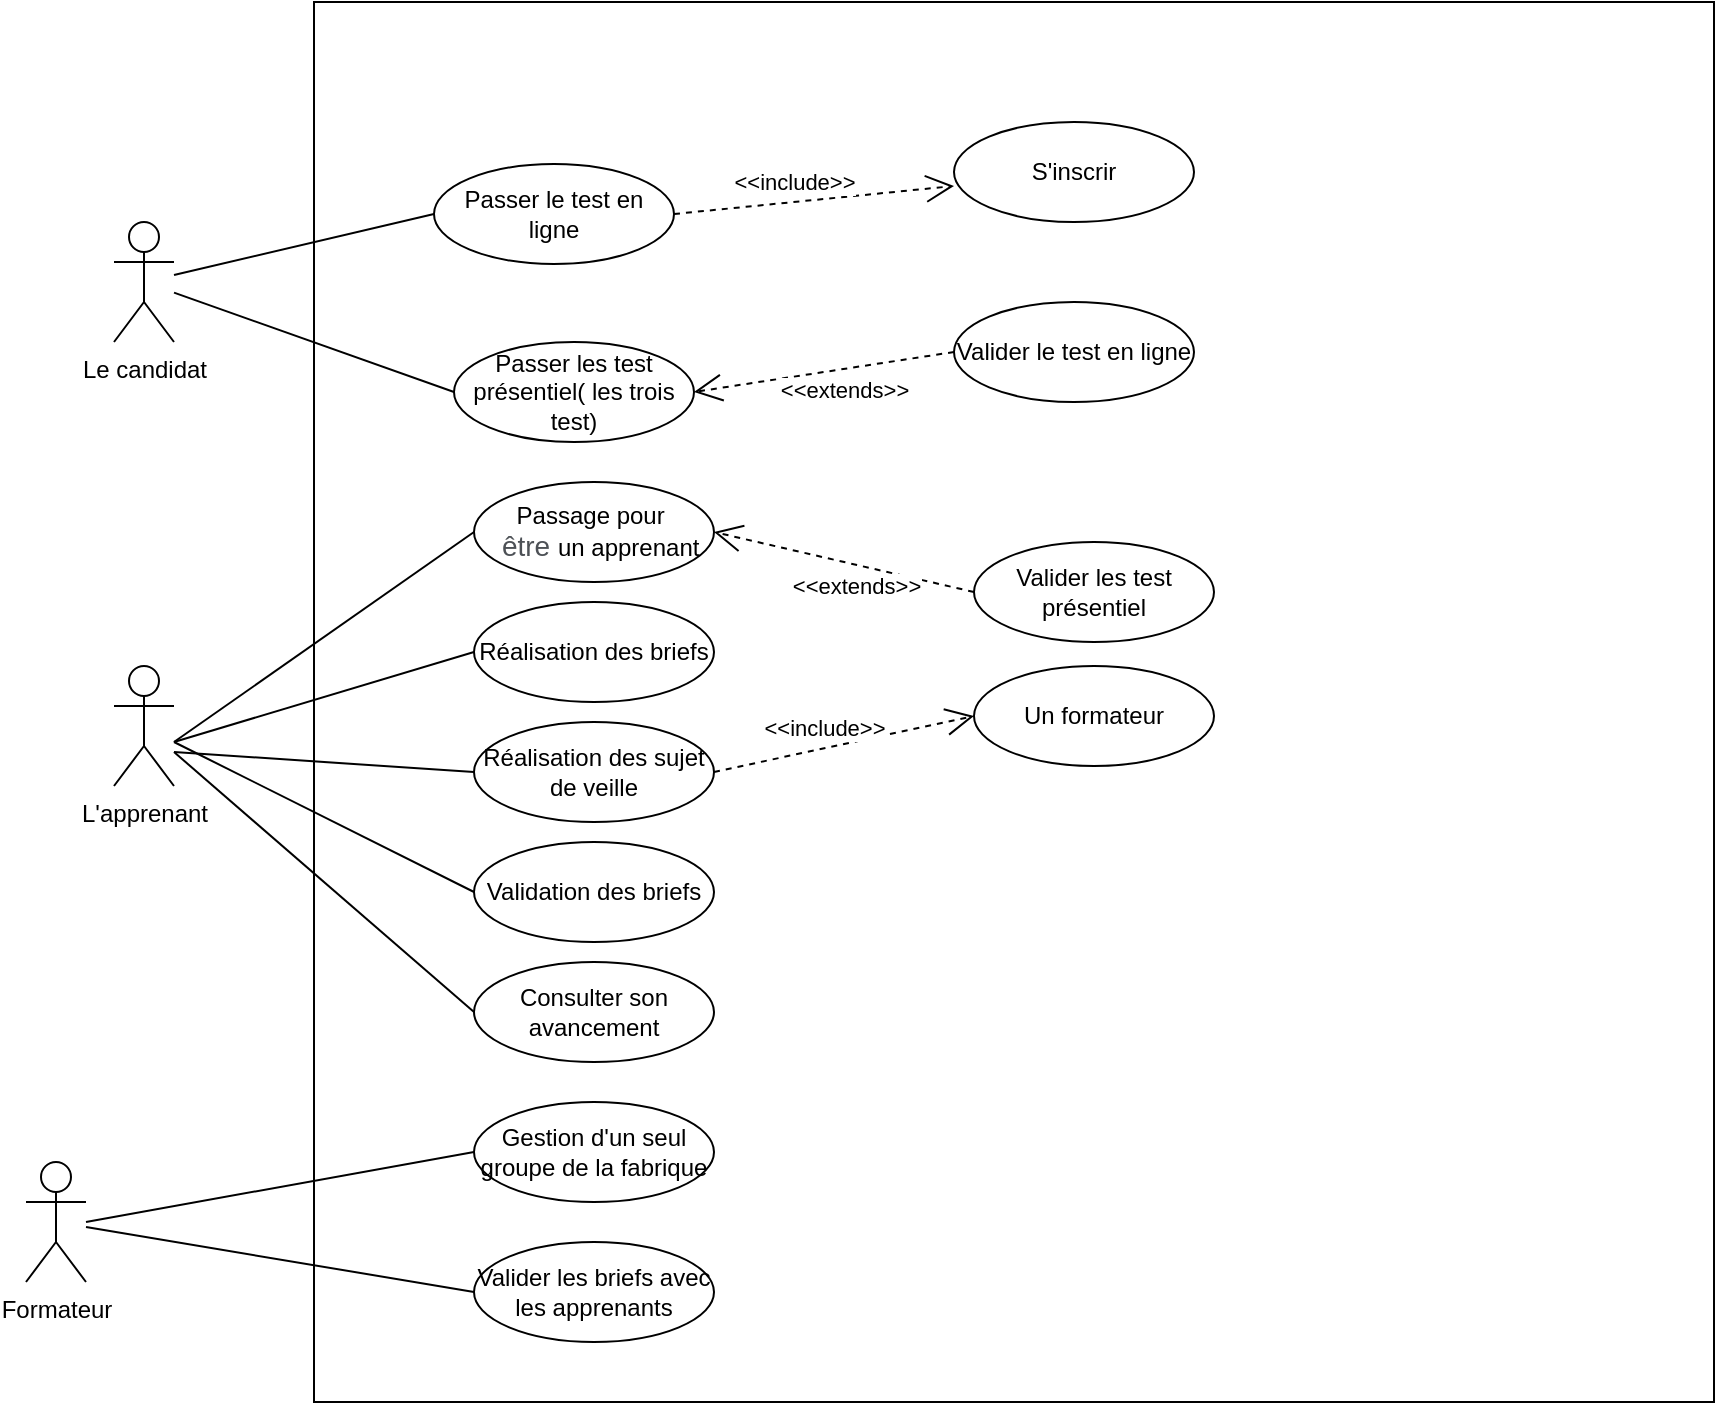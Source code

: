 <mxfile version="13.9.9" type="device"><diagram id="JybxBPHA8ZbV0gu_r9gj" name="Page-1"><mxGraphModel dx="1278" dy="607" grid="1" gridSize="10" guides="1" tooltips="1" connect="1" arrows="1" fold="1" page="1" pageScale="1" pageWidth="827" pageHeight="1169" math="0" shadow="0"><root><mxCell id="0"/><mxCell id="1" parent="0"/><mxCell id="Cu1W2n0oe6K_WsYi5K51-18" value="" style="whiteSpace=wrap;html=1;aspect=fixed;" vertex="1" parent="1"><mxGeometry x="200" y="40" width="700" height="700" as="geometry"/></mxCell><mxCell id="Cu1W2n0oe6K_WsYi5K51-29" value="Le candidat" style="shape=umlActor;verticalLabelPosition=bottom;verticalAlign=top;html=1;outlineConnect=0;" vertex="1" parent="1"><mxGeometry x="100" y="150" width="30" height="60" as="geometry"/></mxCell><mxCell id="Cu1W2n0oe6K_WsYi5K51-31" value="Passer le test en ligne" style="ellipse;whiteSpace=wrap;html=1;" vertex="1" parent="1"><mxGeometry x="260" y="121" width="120" height="50" as="geometry"/></mxCell><mxCell id="Cu1W2n0oe6K_WsYi5K51-35" value="" style="endArrow=none;html=1;entryX=0;entryY=0.5;entryDx=0;entryDy=0;" edge="1" parent="1" source="Cu1W2n0oe6K_WsYi5K51-29" target="Cu1W2n0oe6K_WsYi5K51-31"><mxGeometry width="50" height="50" relative="1" as="geometry"><mxPoint x="150" y="275" as="sourcePoint"/><mxPoint x="315" y="277.5" as="targetPoint"/><Array as="points"/></mxGeometry></mxCell><mxCell id="Cu1W2n0oe6K_WsYi5K51-37" value="L'apprenant" style="shape=umlActor;verticalLabelPosition=bottom;verticalAlign=top;html=1;outlineConnect=0;" vertex="1" parent="1"><mxGeometry x="100" y="372" width="30" height="60" as="geometry"/></mxCell><mxCell id="Cu1W2n0oe6K_WsYi5K51-38" value="Réalisation des sujet de veille" style="ellipse;whiteSpace=wrap;html=1;" vertex="1" parent="1"><mxGeometry x="280" y="400" width="120" height="50" as="geometry"/></mxCell><mxCell id="Cu1W2n0oe6K_WsYi5K51-39" value="Réalisation des briefs" style="ellipse;whiteSpace=wrap;html=1;" vertex="1" parent="1"><mxGeometry x="280" y="340" width="120" height="50" as="geometry"/></mxCell><mxCell id="Cu1W2n0oe6K_WsYi5K51-41" value="" style="endArrow=none;html=1;entryX=0;entryY=0.5;entryDx=0;entryDy=0;" edge="1" parent="1" target="Cu1W2n0oe6K_WsYi5K51-39"><mxGeometry width="50" height="50" relative="1" as="geometry"><mxPoint x="130" y="410" as="sourcePoint"/><mxPoint x="270" y="354.5" as="targetPoint"/><Array as="points"/></mxGeometry></mxCell><mxCell id="Cu1W2n0oe6K_WsYi5K51-42" value="" style="endArrow=none;html=1;entryX=0;entryY=0.5;entryDx=0;entryDy=0;exitX=1;exitY=0.717;exitDx=0;exitDy=0;exitPerimeter=0;" edge="1" parent="1" source="Cu1W2n0oe6K_WsYi5K51-37" target="Cu1W2n0oe6K_WsYi5K51-38"><mxGeometry width="50" height="50" relative="1" as="geometry"><mxPoint x="130" y="370" as="sourcePoint"/><mxPoint x="290" y="350" as="targetPoint"/><Array as="points"/></mxGeometry></mxCell><mxCell id="Cu1W2n0oe6K_WsYi5K51-48" value="Validation des briefs" style="ellipse;whiteSpace=wrap;html=1;" vertex="1" parent="1"><mxGeometry x="280" y="460" width="120" height="50" as="geometry"/></mxCell><mxCell id="Cu1W2n0oe6K_WsYi5K51-50" value="" style="endArrow=none;html=1;entryX=0;entryY=0.5;entryDx=0;entryDy=0;" edge="1" parent="1" target="Cu1W2n0oe6K_WsYi5K51-48"><mxGeometry width="50" height="50" relative="1" as="geometry"><mxPoint x="130" y="410" as="sourcePoint"/><mxPoint x="290" y="425" as="targetPoint"/><Array as="points"/></mxGeometry></mxCell><mxCell id="Cu1W2n0oe6K_WsYi5K51-52" value="Consulter son avancement" style="ellipse;whiteSpace=wrap;html=1;" vertex="1" parent="1"><mxGeometry x="280" y="520" width="120" height="50" as="geometry"/></mxCell><mxCell id="Cu1W2n0oe6K_WsYi5K51-54" value="" style="endArrow=none;html=1;entryX=0;entryY=0.5;entryDx=0;entryDy=0;" edge="1" parent="1" source="Cu1W2n0oe6K_WsYi5K51-37" target="Cu1W2n0oe6K_WsYi5K51-52"><mxGeometry width="50" height="50" relative="1" as="geometry"><mxPoint x="140" y="430" as="sourcePoint"/><mxPoint x="290" y="466" as="targetPoint"/><Array as="points"/></mxGeometry></mxCell><mxCell id="Cu1W2n0oe6K_WsYi5K51-55" value="Formateur" style="shape=umlActor;verticalLabelPosition=bottom;verticalAlign=top;html=1;outlineConnect=0;" vertex="1" parent="1"><mxGeometry x="56" y="620" width="30" height="60" as="geometry"/></mxCell><mxCell id="Cu1W2n0oe6K_WsYi5K51-58" value="Gestion d'un seul groupe de la fabrique" style="ellipse;whiteSpace=wrap;html=1;" vertex="1" parent="1"><mxGeometry x="280" y="590" width="120" height="50" as="geometry"/></mxCell><mxCell id="Cu1W2n0oe6K_WsYi5K51-59" value="" style="endArrow=none;html=1;entryX=0;entryY=0.5;entryDx=0;entryDy=0;" edge="1" parent="1" target="Cu1W2n0oe6K_WsYi5K51-58"><mxGeometry width="50" height="50" relative="1" as="geometry"><mxPoint x="86" y="650" as="sourcePoint"/><mxPoint x="290" y="525" as="targetPoint"/><Array as="points"/></mxGeometry></mxCell><mxCell id="Cu1W2n0oe6K_WsYi5K51-60" value="Valider les briefs avec les apprenants" style="ellipse;whiteSpace=wrap;html=1;" vertex="1" parent="1"><mxGeometry x="280" y="660" width="120" height="50" as="geometry"/></mxCell><mxCell id="Cu1W2n0oe6K_WsYi5K51-61" value="" style="endArrow=none;html=1;entryX=0;entryY=0.5;entryDx=0;entryDy=0;" edge="1" parent="1" source="Cu1W2n0oe6K_WsYi5K51-55" target="Cu1W2n0oe6K_WsYi5K51-60"><mxGeometry width="50" height="50" relative="1" as="geometry"><mxPoint x="90" y="610" as="sourcePoint"/><mxPoint x="290" y="580" as="targetPoint"/><Array as="points"/></mxGeometry></mxCell><mxCell id="Cu1W2n0oe6K_WsYi5K51-65" value="Passer les test présentiel( les trois test)" style="ellipse;whiteSpace=wrap;html=1;" vertex="1" parent="1"><mxGeometry x="270" y="210" width="120" height="50" as="geometry"/></mxCell><mxCell id="Cu1W2n0oe6K_WsYi5K51-66" value="&amp;lt;&amp;lt;extends&amp;gt;&amp;gt;" style="endArrow=open;endSize=12;dashed=1;html=1;entryX=1;entryY=0.5;entryDx=0;entryDy=0;exitX=0;exitY=0.5;exitDx=0;exitDy=0;" edge="1" parent="1" source="Cu1W2n0oe6K_WsYi5K51-67" target="Cu1W2n0oe6K_WsYi5K51-65"><mxGeometry x="-0.125" y="10" width="160" relative="1" as="geometry"><mxPoint x="500" y="110" as="sourcePoint"/><mxPoint x="390" y="140" as="targetPoint"/><Array as="points"/><mxPoint as="offset"/></mxGeometry></mxCell><mxCell id="Cu1W2n0oe6K_WsYi5K51-67" value="Valider le test en ligne" style="ellipse;whiteSpace=wrap;html=1;" vertex="1" parent="1"><mxGeometry x="520" y="190" width="120" height="50" as="geometry"/></mxCell><mxCell id="Cu1W2n0oe6K_WsYi5K51-68" value="" style="endArrow=none;html=1;entryX=0;entryY=0.5;entryDx=0;entryDy=0;" edge="1" parent="1" source="Cu1W2n0oe6K_WsYi5K51-29" target="Cu1W2n0oe6K_WsYi5K51-65"><mxGeometry width="50" height="50" relative="1" as="geometry"><mxPoint x="130" y="220" as="sourcePoint"/><mxPoint x="280" y="85" as="targetPoint"/><Array as="points"/></mxGeometry></mxCell><mxCell id="Cu1W2n0oe6K_WsYi5K51-69" value="S'inscrir" style="ellipse;whiteSpace=wrap;html=1;" vertex="1" parent="1"><mxGeometry x="520" y="100" width="120" height="50" as="geometry"/></mxCell><mxCell id="Cu1W2n0oe6K_WsYi5K51-70" value="&amp;lt;&amp;lt;include&amp;gt;&amp;gt;" style="endArrow=open;endSize=12;dashed=1;html=1;entryX=0;entryY=0.64;entryDx=0;entryDy=0;exitX=1;exitY=0.5;exitDx=0;exitDy=0;entryPerimeter=0;" edge="1" parent="1" source="Cu1W2n0oe6K_WsYi5K51-31" target="Cu1W2n0oe6K_WsYi5K51-69"><mxGeometry x="-0.125" y="10" width="160" relative="1" as="geometry"><mxPoint x="645.58" y="253" as="sourcePoint"/><mxPoint x="530" y="235" as="targetPoint"/><Array as="points"/><mxPoint as="offset"/></mxGeometry></mxCell><mxCell id="Cu1W2n0oe6K_WsYi5K51-72" value="Un formateur" style="ellipse;whiteSpace=wrap;html=1;" vertex="1" parent="1"><mxGeometry x="530" y="372" width="120" height="50" as="geometry"/></mxCell><mxCell id="Cu1W2n0oe6K_WsYi5K51-73" value="&amp;lt;&amp;lt;include&amp;gt;&amp;gt;" style="endArrow=open;endSize=12;dashed=1;html=1;entryX=0;entryY=0.5;entryDx=0;entryDy=0;exitX=1;exitY=0.5;exitDx=0;exitDy=0;" edge="1" parent="1" source="Cu1W2n0oe6K_WsYi5K51-38" target="Cu1W2n0oe6K_WsYi5K51-72"><mxGeometry x="-0.125" y="10" width="160" relative="1" as="geometry"><mxPoint x="400" y="446" as="sourcePoint"/><mxPoint x="540" y="432" as="targetPoint"/><Array as="points"/><mxPoint as="offset"/></mxGeometry></mxCell><mxCell id="Cu1W2n0oe6K_WsYi5K51-74" value="Passage pour&amp;nbsp; &amp;nbsp;&amp;nbsp;&lt;span style=&quot;color: rgb(77 , 81 , 86) ; font-family: &amp;#34;arial&amp;#34; , sans-serif ; font-size: 14px ; text-align: left ; background-color: rgb(255 , 255 , 255)&quot;&gt;être&amp;nbsp;&lt;/span&gt;un apprenant" style="ellipse;whiteSpace=wrap;html=1;" vertex="1" parent="1"><mxGeometry x="280" y="280" width="120" height="50" as="geometry"/></mxCell><mxCell id="Cu1W2n0oe6K_WsYi5K51-75" value="" style="endArrow=none;html=1;entryX=0;entryY=0.5;entryDx=0;entryDy=0;" edge="1" parent="1" target="Cu1W2n0oe6K_WsYi5K51-74"><mxGeometry width="50" height="50" relative="1" as="geometry"><mxPoint x="130" y="410" as="sourcePoint"/><mxPoint x="290" y="375" as="targetPoint"/><Array as="points"/></mxGeometry></mxCell><mxCell id="Cu1W2n0oe6K_WsYi5K51-76" value="Valider les test présentiel" style="ellipse;whiteSpace=wrap;html=1;" vertex="1" parent="1"><mxGeometry x="530" y="310" width="120" height="50" as="geometry"/></mxCell><mxCell id="Cu1W2n0oe6K_WsYi5K51-78" value="&amp;lt;&amp;lt;extends&amp;gt;&amp;gt;" style="endArrow=open;endSize=12;dashed=1;html=1;entryX=1;entryY=0.5;entryDx=0;entryDy=0;exitX=0;exitY=0.5;exitDx=0;exitDy=0;" edge="1" parent="1" source="Cu1W2n0oe6K_WsYi5K51-76" target="Cu1W2n0oe6K_WsYi5K51-74"><mxGeometry x="-0.125" y="10" width="160" relative="1" as="geometry"><mxPoint x="530" y="225" as="sourcePoint"/><mxPoint x="400" y="245" as="targetPoint"/><Array as="points"/><mxPoint as="offset"/></mxGeometry></mxCell></root></mxGraphModel></diagram></mxfile>